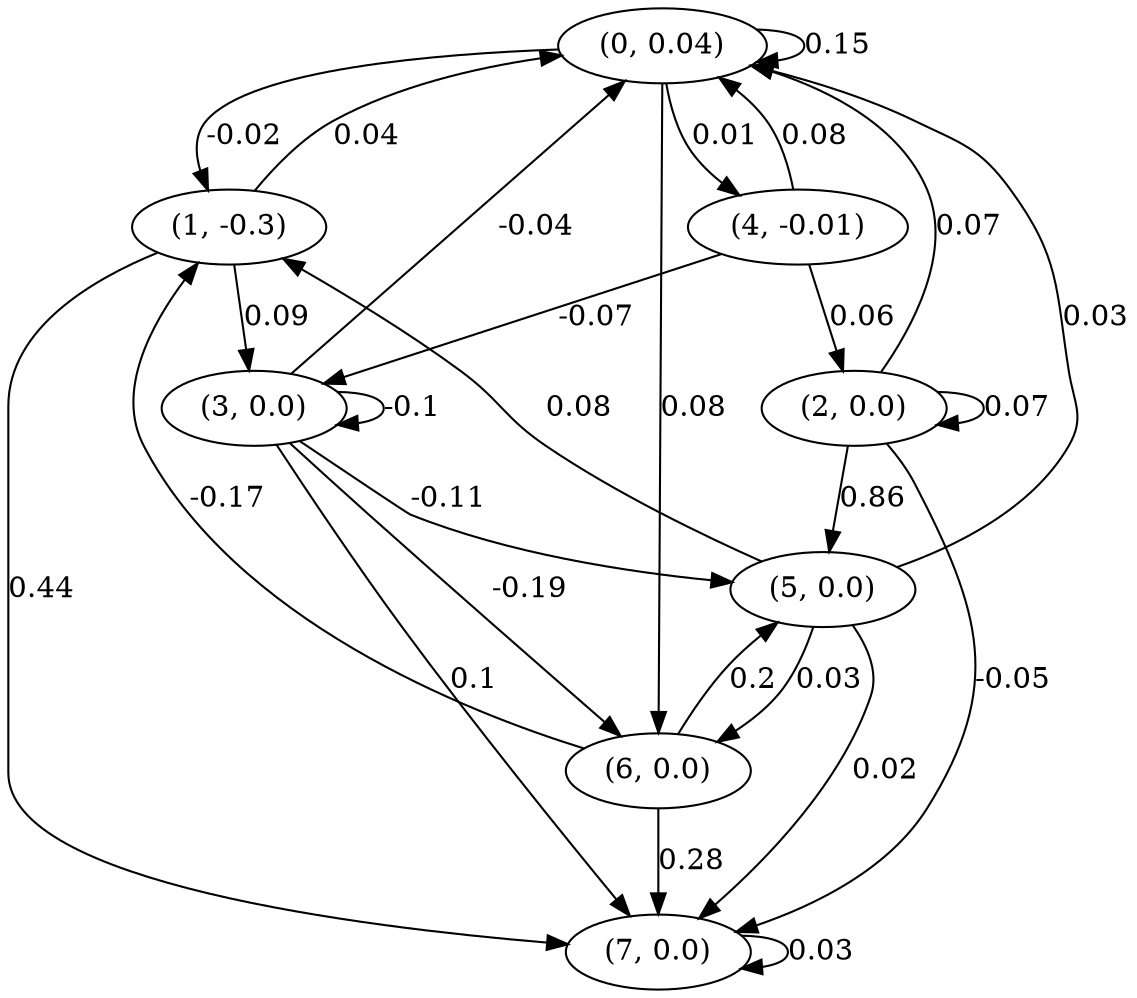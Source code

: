 digraph {
    0 [ label = "(0, 0.04)" ]
    1 [ label = "(1, -0.3)" ]
    2 [ label = "(2, 0.0)" ]
    3 [ label = "(3, 0.0)" ]
    4 [ label = "(4, -0.01)" ]
    5 [ label = "(5, 0.0)" ]
    6 [ label = "(6, 0.0)" ]
    7 [ label = "(7, 0.0)" ]
    0 -> 0 [ label = "0.15" ]
    2 -> 2 [ label = "0.07" ]
    3 -> 3 [ label = "-0.1" ]
    7 -> 7 [ label = "0.03" ]
    1 -> 0 [ label = "0.04" ]
    2 -> 0 [ label = "0.07" ]
    3 -> 0 [ label = "-0.04" ]
    4 -> 0 [ label = "0.08" ]
    5 -> 0 [ label = "0.03" ]
    0 -> 1 [ label = "-0.02" ]
    5 -> 1 [ label = "0.08" ]
    6 -> 1 [ label = "-0.17" ]
    4 -> 2 [ label = "0.06" ]
    1 -> 3 [ label = "0.09" ]
    4 -> 3 [ label = "-0.07" ]
    0 -> 4 [ label = "0.01" ]
    2 -> 5 [ label = "0.86" ]
    3 -> 5 [ label = "-0.11" ]
    6 -> 5 [ label = "0.2" ]
    0 -> 6 [ label = "0.08" ]
    3 -> 6 [ label = "-0.19" ]
    5 -> 6 [ label = "0.03" ]
    1 -> 7 [ label = "0.44" ]
    2 -> 7 [ label = "-0.05" ]
    3 -> 7 [ label = "0.1" ]
    5 -> 7 [ label = "0.02" ]
    6 -> 7 [ label = "0.28" ]
}

